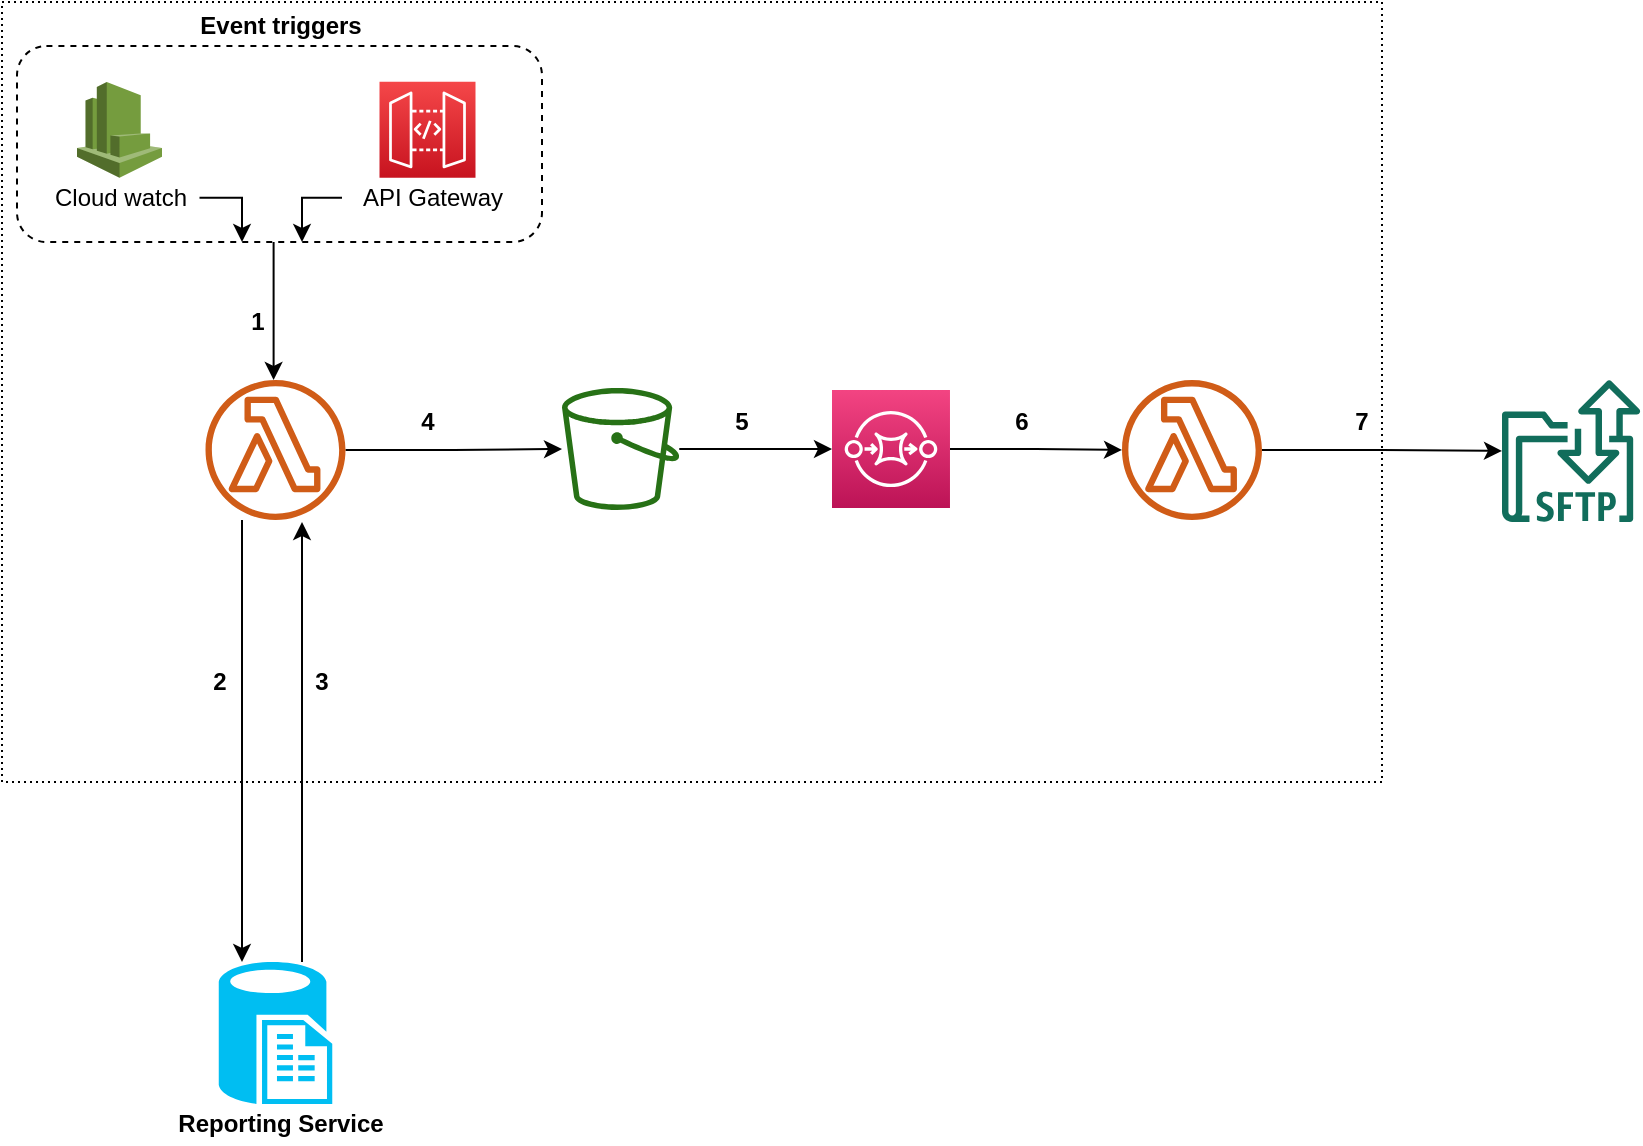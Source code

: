 <mxfile version="14.9.6" type="github"><diagram id="u9rmBCMYCCIG7NWae9h2" name="Page-1"><mxGraphModel dx="1422" dy="772" grid="1" gridSize="10" guides="1" tooltips="1" connect="1" arrows="1" fold="1" page="1" pageScale="1" pageWidth="850" pageHeight="1100" background="none" math="0" shadow="0"><root><mxCell id="0"/><mxCell id="1" parent="0"/><mxCell id="rJmhIVzwNz01ImwInZKe-18" value="" style="rounded=0;whiteSpace=wrap;html=1;dashed=1;dashPattern=1 2;fillColor=none;" vertex="1" parent="1"><mxGeometry x="10" y="10" width="690" height="390" as="geometry"/></mxCell><mxCell id="RZzfeHZHGAf05nBwqaJ7-26" style="edgeStyle=orthogonalEdgeStyle;rounded=0;orthogonalLoop=1;jettySize=auto;html=1;" parent="1" edge="1"><mxGeometry relative="1" as="geometry"><mxPoint x="145.8" y="130" as="sourcePoint"/><mxPoint x="145.8" y="199" as="targetPoint"/><Array as="points"><mxPoint x="146" y="170"/><mxPoint x="146" y="170"/></Array></mxGeometry></mxCell><mxCell id="RZzfeHZHGAf05nBwqaJ7-15" value="" style="rounded=1;whiteSpace=wrap;html=1;dashed=1;fillColor=none;" parent="1" vertex="1"><mxGeometry x="17.5" y="31.98" width="262.5" height="98.02" as="geometry"/></mxCell><mxCell id="rJmhIVzwNz01ImwInZKe-16" style="edgeStyle=orthogonalEdgeStyle;rounded=0;orthogonalLoop=1;jettySize=auto;html=1;exitX=1;exitY=0.5;exitDx=0;exitDy=0;exitPerimeter=0;" edge="1" parent="1" source="RZzfeHZHGAf05nBwqaJ7-2" target="rJmhIVzwNz01ImwInZKe-10"><mxGeometry relative="1" as="geometry"/></mxCell><mxCell id="RZzfeHZHGAf05nBwqaJ7-2" value="" style="points=[[0,0,0],[0.25,0,0],[0.5,0,0],[0.75,0,0],[1,0,0],[0,1,0],[0.25,1,0],[0.5,1,0],[0.75,1,0],[1,1,0],[0,0.25,0],[0,0.5,0],[0,0.75,0],[1,0.25,0],[1,0.5,0],[1,0.75,0]];outlineConnect=0;fontColor=#232F3E;gradientColor=#F34482;gradientDirection=north;fillColor=#BC1356;strokeColor=#ffffff;dashed=0;verticalLabelPosition=bottom;verticalAlign=top;align=center;html=1;fontSize=12;fontStyle=0;aspect=fixed;shape=mxgraph.aws4.resourceIcon;resIcon=mxgraph.aws4.sqs;" parent="1" vertex="1"><mxGeometry x="425" y="204.01" width="58.99" height="58.99" as="geometry"/></mxCell><mxCell id="rJmhIVzwNz01ImwInZKe-5" style="edgeStyle=orthogonalEdgeStyle;rounded=0;orthogonalLoop=1;jettySize=auto;html=1;" edge="1" parent="1" source="RZzfeHZHGAf05nBwqaJ7-4" target="RZzfeHZHGAf05nBwqaJ7-31"><mxGeometry relative="1" as="geometry"><Array as="points"><mxPoint x="130" y="350"/><mxPoint x="130" y="350"/></Array></mxGeometry></mxCell><mxCell id="rJmhIVzwNz01ImwInZKe-14" style="edgeStyle=orthogonalEdgeStyle;rounded=0;orthogonalLoop=1;jettySize=auto;html=1;" edge="1" parent="1" source="RZzfeHZHGAf05nBwqaJ7-4" target="RZzfeHZHGAf05nBwqaJ7-25"><mxGeometry relative="1" as="geometry"/></mxCell><mxCell id="RZzfeHZHGAf05nBwqaJ7-4" value="" style="outlineConnect=0;fontColor=#232F3E;gradientColor=none;fillColor=#D05C17;strokeColor=none;dashed=0;verticalLabelPosition=bottom;verticalAlign=top;align=center;html=1;fontSize=12;fontStyle=0;aspect=fixed;pointerEvents=1;shape=mxgraph.aws4.lambda_function;" parent="1" vertex="1"><mxGeometry x="111.75" y="199" width="70" height="70" as="geometry"/></mxCell><mxCell id="RZzfeHZHGAf05nBwqaJ7-5" value="" style="points=[[0,0,0],[0.25,0,0],[0.5,0,0],[0.75,0,0],[1,0,0],[0,1,0],[0.25,1,0],[0.5,1,0],[0.75,1,0],[1,1,0],[0,0.25,0],[0,0.5,0],[0,0.75,0],[1,0.25,0],[1,0.5,0],[1,0.75,0]];outlineConnect=0;fontColor=#232F3E;gradientColor=#F54749;gradientDirection=north;fillColor=#C7131F;strokeColor=#ffffff;dashed=0;verticalLabelPosition=bottom;verticalAlign=top;align=center;html=1;fontSize=12;fontStyle=0;aspect=fixed;shape=mxgraph.aws4.resourceIcon;resIcon=mxgraph.aws4.api_gateway;" parent="1" vertex="1"><mxGeometry x="198.75" y="49.91" width="48" height="48" as="geometry"/></mxCell><mxCell id="RZzfeHZHGAf05nBwqaJ7-10" value="" style="outlineConnect=0;dashed=0;verticalLabelPosition=bottom;verticalAlign=top;align=center;html=1;shape=mxgraph.aws3.cloudwatch;fillColor=#759C3E;gradientColor=none;" parent="1" vertex="1"><mxGeometry x="47.5" y="50.0" width="42.5" height="47.91" as="geometry"/></mxCell><mxCell id="RZzfeHZHGAf05nBwqaJ7-18" value="Event triggers" style="text;html=1;align=center;verticalAlign=middle;resizable=0;points=[];autosize=1;strokeColor=none;fontStyle=1" parent="1" vertex="1"><mxGeometry x="98.75" y="11.98" width="100" height="20" as="geometry"/></mxCell><mxCell id="RZzfeHZHGAf05nBwqaJ7-22" style="edgeStyle=orthogonalEdgeStyle;rounded=0;orthogonalLoop=1;jettySize=auto;html=1;" parent="1" source="RZzfeHZHGAf05nBwqaJ7-20" edge="1"><mxGeometry relative="1" as="geometry"><mxPoint x="130" y="130" as="targetPoint"/><Array as="points"><mxPoint x="130" y="108"/></Array></mxGeometry></mxCell><mxCell id="RZzfeHZHGAf05nBwqaJ7-20" value="Cloud watch" style="text;html=1;align=center;verticalAlign=middle;resizable=0;points=[];autosize=1;strokeColor=none;" parent="1" vertex="1"><mxGeometry x="28.75" y="97.91" width="80" height="20" as="geometry"/></mxCell><mxCell id="RZzfeHZHGAf05nBwqaJ7-23" style="edgeStyle=orthogonalEdgeStyle;rounded=0;orthogonalLoop=1;jettySize=auto;html=1;" parent="1" source="RZzfeHZHGAf05nBwqaJ7-21" edge="1"><mxGeometry relative="1" as="geometry"><mxPoint x="160" y="130" as="targetPoint"/><Array as="points"><mxPoint x="160" y="108"/></Array></mxGeometry></mxCell><mxCell id="RZzfeHZHGAf05nBwqaJ7-21" value="API Gateway" style="text;html=1;align=center;verticalAlign=middle;resizable=0;points=[];autosize=1;strokeColor=none;" parent="1" vertex="1"><mxGeometry x="180" y="97.91" width="90" height="20" as="geometry"/></mxCell><mxCell id="RZzfeHZHGAf05nBwqaJ7-24" value="" style="outlineConnect=0;fontColor=#232F3E;gradientColor=none;fillColor=#116D5B;strokeColor=none;dashed=0;verticalLabelPosition=bottom;verticalAlign=top;align=center;html=1;fontSize=12;fontStyle=0;aspect=fixed;shape=mxgraph.aws4.transfer_for_sftp_resource;" parent="1" vertex="1"><mxGeometry x="760" y="199" width="69.18" height="71" as="geometry"/></mxCell><mxCell id="rJmhIVzwNz01ImwInZKe-15" style="edgeStyle=orthogonalEdgeStyle;rounded=0;orthogonalLoop=1;jettySize=auto;html=1;" edge="1" parent="1" source="RZzfeHZHGAf05nBwqaJ7-25" target="RZzfeHZHGAf05nBwqaJ7-2"><mxGeometry relative="1" as="geometry"/></mxCell><mxCell id="RZzfeHZHGAf05nBwqaJ7-25" value="" style="outlineConnect=0;fontColor=#232F3E;gradientColor=none;fillColor=#277116;strokeColor=none;dashed=0;verticalLabelPosition=bottom;verticalAlign=top;align=center;html=1;fontSize=12;fontStyle=0;aspect=fixed;pointerEvents=1;shape=mxgraph.aws4.bucket;" parent="1" vertex="1"><mxGeometry x="290" y="203.01" width="58.64" height="60.99" as="geometry"/></mxCell><mxCell id="rJmhIVzwNz01ImwInZKe-6" style="edgeStyle=orthogonalEdgeStyle;rounded=0;orthogonalLoop=1;jettySize=auto;html=1;" edge="1" parent="1" source="RZzfeHZHGAf05nBwqaJ7-31"><mxGeometry relative="1" as="geometry"><mxPoint x="160" y="270" as="targetPoint"/><Array as="points"><mxPoint x="160" y="280"/></Array></mxGeometry></mxCell><mxCell id="RZzfeHZHGAf05nBwqaJ7-31" value="" style="verticalLabelPosition=bottom;html=1;verticalAlign=top;align=center;strokeColor=none;fillColor=#00BEF2;shape=mxgraph.azure.sql_reporting;dashed=1;" parent="1" vertex="1"><mxGeometry x="118.38" y="490" width="56.75" height="70.94" as="geometry"/></mxCell><mxCell id="rJmhIVzwNz01ImwInZKe-12" style="edgeStyle=orthogonalEdgeStyle;rounded=0;orthogonalLoop=1;jettySize=auto;html=1;" edge="1" parent="1" source="rJmhIVzwNz01ImwInZKe-10" target="RZzfeHZHGAf05nBwqaJ7-24"><mxGeometry relative="1" as="geometry"/></mxCell><mxCell id="rJmhIVzwNz01ImwInZKe-10" value="" style="outlineConnect=0;fontColor=#232F3E;gradientColor=none;fillColor=#D05C17;strokeColor=none;dashed=0;verticalLabelPosition=bottom;verticalAlign=top;align=center;html=1;fontSize=12;fontStyle=0;aspect=fixed;pointerEvents=1;shape=mxgraph.aws4.lambda_function;" vertex="1" parent="1"><mxGeometry x="570" y="199.01" width="69.99" height="69.99" as="geometry"/></mxCell><mxCell id="rJmhIVzwNz01ImwInZKe-19" value="Reporting Service" style="text;html=1;align=center;verticalAlign=middle;resizable=0;points=[];autosize=1;strokeColor=none;fontStyle=1" vertex="1" parent="1"><mxGeometry x="88.75" y="560.94" width="120" height="20" as="geometry"/></mxCell><mxCell id="rJmhIVzwNz01ImwInZKe-20" value="1" style="text;html=1;strokeColor=none;fillColor=none;align=center;verticalAlign=middle;whiteSpace=wrap;rounded=0;dashed=1;dashPattern=1 2;fontStyle=1" vertex="1" parent="1"><mxGeometry x="118.38" y="160" width="40" height="20" as="geometry"/></mxCell><mxCell id="rJmhIVzwNz01ImwInZKe-21" value="2" style="text;html=1;strokeColor=none;fillColor=none;align=center;verticalAlign=middle;whiteSpace=wrap;rounded=0;dashed=1;dashPattern=1 2;fontStyle=1" vertex="1" parent="1"><mxGeometry x="98.75" y="340" width="40" height="20" as="geometry"/></mxCell><mxCell id="rJmhIVzwNz01ImwInZKe-22" value="3" style="text;html=1;strokeColor=none;fillColor=none;align=center;verticalAlign=middle;whiteSpace=wrap;rounded=0;dashed=1;dashPattern=1 2;fontStyle=1" vertex="1" parent="1"><mxGeometry x="150" y="340" width="40" height="20" as="geometry"/></mxCell><mxCell id="rJmhIVzwNz01ImwInZKe-23" value="4" style="text;html=1;strokeColor=none;fillColor=none;align=center;verticalAlign=middle;whiteSpace=wrap;rounded=0;dashed=1;dashPattern=1 2;fontStyle=1" vertex="1" parent="1"><mxGeometry x="202.75" y="210" width="40" height="20" as="geometry"/></mxCell><mxCell id="rJmhIVzwNz01ImwInZKe-24" value="5" style="text;html=1;strokeColor=none;fillColor=none;align=center;verticalAlign=middle;whiteSpace=wrap;rounded=0;dashed=1;dashPattern=1 2;fontStyle=1" vertex="1" parent="1"><mxGeometry x="360" y="210" width="40" height="20" as="geometry"/></mxCell><mxCell id="rJmhIVzwNz01ImwInZKe-25" value="6" style="text;html=1;strokeColor=none;fillColor=none;align=center;verticalAlign=middle;whiteSpace=wrap;rounded=0;dashed=1;dashPattern=1 2;fontStyle=1" vertex="1" parent="1"><mxGeometry x="500" y="210" width="40" height="20" as="geometry"/></mxCell><mxCell id="rJmhIVzwNz01ImwInZKe-26" value="7" style="text;html=1;strokeColor=none;fillColor=none;align=center;verticalAlign=middle;whiteSpace=wrap;rounded=0;dashed=1;dashPattern=1 2;fontStyle=1" vertex="1" parent="1"><mxGeometry x="670" y="210" width="40" height="20" as="geometry"/></mxCell></root></mxGraphModel></diagram></mxfile>